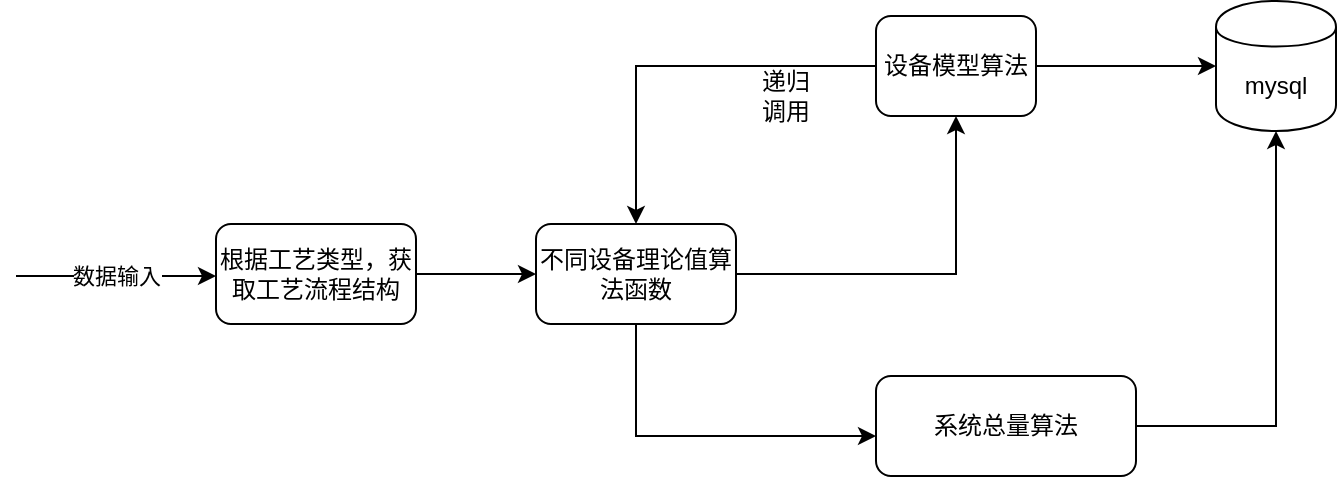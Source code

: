 <mxfile version="14.4.3" type="github">
  <diagram id="jR3GD_LoRLuOm7rPvowl" name="第 1 页">
    <mxGraphModel dx="1662" dy="762" grid="1" gridSize="10" guides="1" tooltips="1" connect="1" arrows="1" fold="1" page="1" pageScale="1" pageWidth="1169" pageHeight="827" math="0" shadow="0">
      <root>
        <mxCell id="0" />
        <mxCell id="1" parent="0" />
        <mxCell id="34AcngcvxbQOvzVJguyR-2" value="" style="endArrow=classic;html=1;" edge="1" parent="1">
          <mxGeometry relative="1" as="geometry">
            <mxPoint x="120" y="390" as="sourcePoint" />
            <mxPoint x="220" y="390" as="targetPoint" />
          </mxGeometry>
        </mxCell>
        <mxCell id="34AcngcvxbQOvzVJguyR-3" value="数据输入" style="edgeLabel;resizable=0;html=1;align=center;verticalAlign=middle;" connectable="0" vertex="1" parent="34AcngcvxbQOvzVJguyR-2">
          <mxGeometry relative="1" as="geometry" />
        </mxCell>
        <mxCell id="34AcngcvxbQOvzVJguyR-6" value="" style="edgeStyle=orthogonalEdgeStyle;rounded=0;orthogonalLoop=1;jettySize=auto;html=1;" edge="1" parent="1" source="34AcngcvxbQOvzVJguyR-4" target="34AcngcvxbQOvzVJguyR-5">
          <mxGeometry relative="1" as="geometry" />
        </mxCell>
        <mxCell id="34AcngcvxbQOvzVJguyR-4" value="根据工艺类型，获取工艺流程结构" style="rounded=1;whiteSpace=wrap;html=1;" vertex="1" parent="1">
          <mxGeometry x="220" y="364" width="100" height="50" as="geometry" />
        </mxCell>
        <mxCell id="34AcngcvxbQOvzVJguyR-10" value="" style="edgeStyle=orthogonalEdgeStyle;rounded=0;orthogonalLoop=1;jettySize=auto;html=1;" edge="1" parent="1" source="34AcngcvxbQOvzVJguyR-5" target="34AcngcvxbQOvzVJguyR-9">
          <mxGeometry relative="1" as="geometry" />
        </mxCell>
        <mxCell id="34AcngcvxbQOvzVJguyR-17" value="" style="edgeStyle=orthogonalEdgeStyle;rounded=0;orthogonalLoop=1;jettySize=auto;html=1;" edge="1" parent="1" source="34AcngcvxbQOvzVJguyR-5" target="34AcngcvxbQOvzVJguyR-16">
          <mxGeometry relative="1" as="geometry">
            <Array as="points">
              <mxPoint x="430" y="470" />
            </Array>
          </mxGeometry>
        </mxCell>
        <mxCell id="34AcngcvxbQOvzVJguyR-5" value="不同设备理论值算法函数" style="rounded=1;whiteSpace=wrap;html=1;" vertex="1" parent="1">
          <mxGeometry x="380" y="364" width="100" height="50" as="geometry" />
        </mxCell>
        <mxCell id="34AcngcvxbQOvzVJguyR-8" value="递归调用" style="text;html=1;strokeColor=none;fillColor=none;align=center;verticalAlign=middle;whiteSpace=wrap;rounded=0;" vertex="1" parent="1">
          <mxGeometry x="490" y="290" width="30" height="20" as="geometry" />
        </mxCell>
        <mxCell id="34AcngcvxbQOvzVJguyR-13" value="" style="edgeStyle=orthogonalEdgeStyle;rounded=0;orthogonalLoop=1;jettySize=auto;html=1;entryX=0.5;entryY=0;entryDx=0;entryDy=0;" edge="1" parent="1" source="34AcngcvxbQOvzVJguyR-9" target="34AcngcvxbQOvzVJguyR-5">
          <mxGeometry relative="1" as="geometry">
            <mxPoint x="590" y="180" as="targetPoint" />
          </mxGeometry>
        </mxCell>
        <mxCell id="34AcngcvxbQOvzVJguyR-15" value="" style="edgeStyle=orthogonalEdgeStyle;rounded=0;orthogonalLoop=1;jettySize=auto;html=1;" edge="1" parent="1" source="34AcngcvxbQOvzVJguyR-9" target="34AcngcvxbQOvzVJguyR-14">
          <mxGeometry relative="1" as="geometry" />
        </mxCell>
        <mxCell id="34AcngcvxbQOvzVJguyR-9" value="设备模型算法" style="rounded=1;whiteSpace=wrap;html=1;" vertex="1" parent="1">
          <mxGeometry x="550" y="260" width="80" height="50" as="geometry" />
        </mxCell>
        <mxCell id="34AcngcvxbQOvzVJguyR-14" value="mysql" style="shape=cylinder;whiteSpace=wrap;html=1;boundedLbl=1;backgroundOutline=1;rounded=1;" vertex="1" parent="1">
          <mxGeometry x="720" y="252.5" width="60" height="65" as="geometry" />
        </mxCell>
        <mxCell id="34AcngcvxbQOvzVJguyR-18" value="" style="edgeStyle=orthogonalEdgeStyle;rounded=0;orthogonalLoop=1;jettySize=auto;html=1;entryX=0.5;entryY=1;entryDx=0;entryDy=0;" edge="1" parent="1" source="34AcngcvxbQOvzVJguyR-16" target="34AcngcvxbQOvzVJguyR-14">
          <mxGeometry relative="1" as="geometry">
            <mxPoint x="760" y="465" as="targetPoint" />
          </mxGeometry>
        </mxCell>
        <mxCell id="34AcngcvxbQOvzVJguyR-16" value="系统总量算法" style="rounded=1;whiteSpace=wrap;html=1;" vertex="1" parent="1">
          <mxGeometry x="550" y="440" width="130" height="50" as="geometry" />
        </mxCell>
      </root>
    </mxGraphModel>
  </diagram>
</mxfile>
